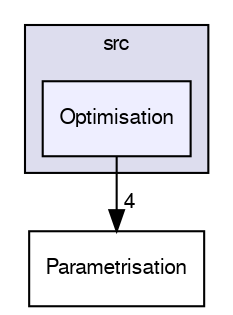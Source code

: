 digraph "Optimisation" {
  compound=true
  node [ fontsize="10", fontname="FreeSans"];
  edge [ labelfontsize="10", labelfontname="FreeSans"];
  subgraph clusterdir_5e89fe66524bd877de99e4bb07661e26 {
    graph [ bgcolor="#ddddee", pencolor="black", label="src" fontname="FreeSans", fontsize="10", URL="dir_5e89fe66524bd877de99e4bb07661e26.html"]
  dir_14b1bd7493e69cb52e0f610a7e38e44e [shape=box, label="Optimisation", style="filled", fillcolor="#eeeeff", pencolor="black", URL="dir_14b1bd7493e69cb52e0f610a7e38e44e.html"];
  }
  dir_999454234ede5981bc76c28bebd84574 [shape=box label="Parametrisation" URL="dir_999454234ede5981bc76c28bebd84574.html"];
  dir_14b1bd7493e69cb52e0f610a7e38e44e->dir_999454234ede5981bc76c28bebd84574 [headlabel="4", labeldistance=1.5 headhref="dir_000008_000010.html"];
}
